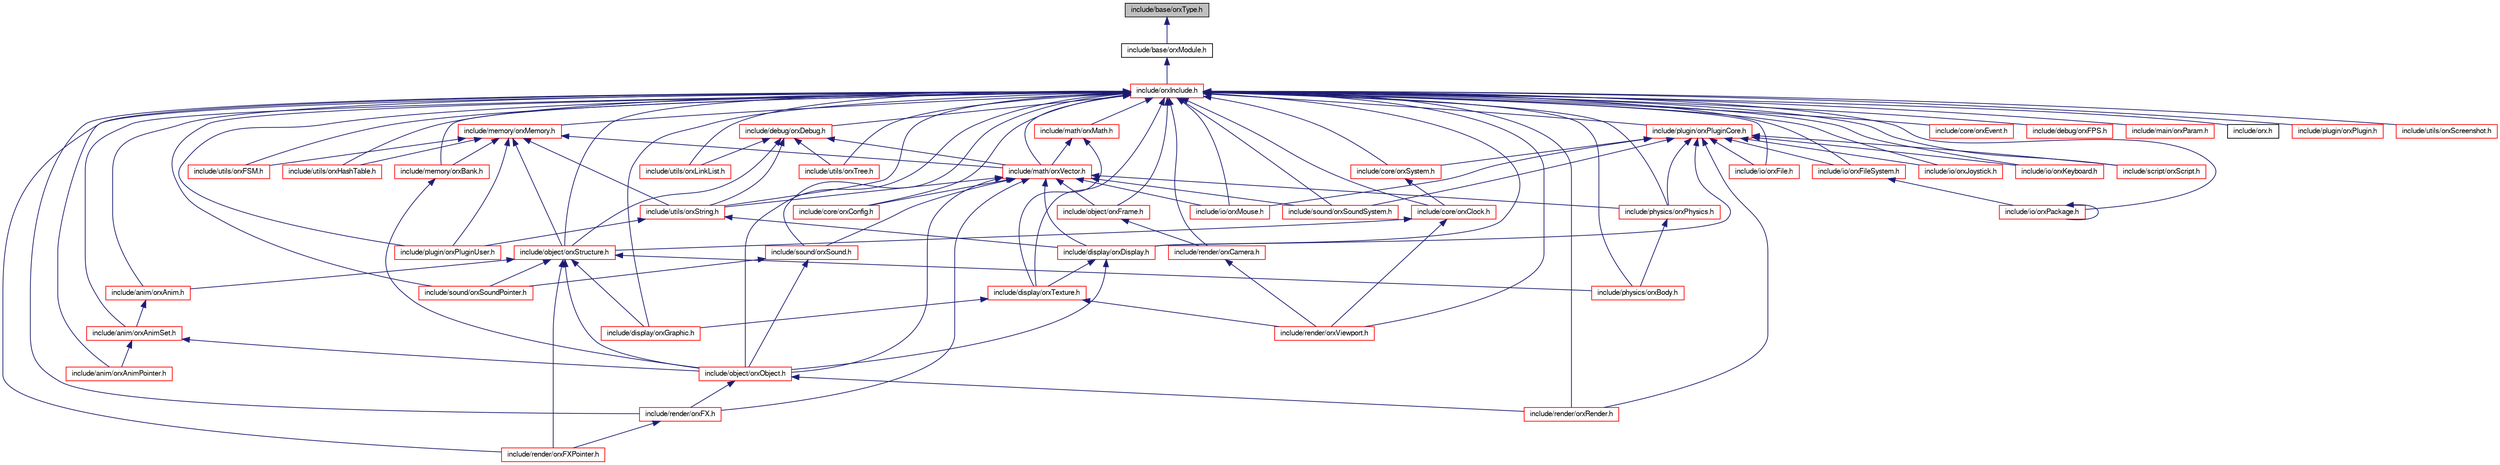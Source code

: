 digraph G
{
  bgcolor="transparent";
  edge [fontname="FreeSans",fontsize=10,labelfontname="FreeSans",labelfontsize=10];
  node [fontname="FreeSans",fontsize=10,shape=record];
  Node1 [label="include/base/orxType.h",height=0.2,width=0.4,color="black", fillcolor="grey75", style="filled" fontcolor="black"];
  Node1 -> Node2 [dir=back,color="midnightblue",fontsize=10,style="solid",fontname="FreeSans"];
  Node2 [label="include/base/orxModule.h",height=0.2,width=0.4,color="black",URL="$orx_module_8h.html"];
  Node2 -> Node3 [dir=back,color="midnightblue",fontsize=10,style="solid",fontname="FreeSans"];
  Node3 [label="include/orxInclude.h",height=0.2,width=0.4,color="red",URL="$orx_include_8h.html"];
  Node3 -> Node4 [dir=back,color="midnightblue",fontsize=10,style="solid",fontname="FreeSans"];
  Node4 [label="include/anim/orxAnim.h",height=0.2,width=0.4,color="red",URL="$orx_anim_8h.html"];
  Node4 -> Node5 [dir=back,color="midnightblue",fontsize=10,style="solid",fontname="FreeSans"];
  Node5 [label="include/anim/orxAnimSet.h",height=0.2,width=0.4,color="red",URL="$orx_anim_set_8h.html"];
  Node5 -> Node6 [dir=back,color="midnightblue",fontsize=10,style="solid",fontname="FreeSans"];
  Node6 [label="include/anim/orxAnimPointer.h",height=0.2,width=0.4,color="red",URL="$orx_anim_pointer_8h.html"];
  Node5 -> Node7 [dir=back,color="midnightblue",fontsize=10,style="solid",fontname="FreeSans"];
  Node7 [label="include/object/orxObject.h",height=0.2,width=0.4,color="red",URL="$orx_object_8h.html"];
  Node7 -> Node8 [dir=back,color="midnightblue",fontsize=10,style="solid",fontname="FreeSans"];
  Node8 [label="include/render/orxFX.h",height=0.2,width=0.4,color="red",URL="$orx_f_x_8h.html"];
  Node8 -> Node9 [dir=back,color="midnightblue",fontsize=10,style="solid",fontname="FreeSans"];
  Node9 [label="include/render/orxFXPointer.h",height=0.2,width=0.4,color="red",URL="$orx_f_x_pointer_8h.html"];
  Node7 -> Node10 [dir=back,color="midnightblue",fontsize=10,style="solid",fontname="FreeSans"];
  Node10 [label="include/render/orxRender.h",height=0.2,width=0.4,color="red",URL="$orx_render_8h.html"];
  Node3 -> Node6 [dir=back,color="midnightblue",fontsize=10,style="solid",fontname="FreeSans"];
  Node3 -> Node5 [dir=back,color="midnightblue",fontsize=10,style="solid",fontname="FreeSans"];
  Node3 -> Node11 [dir=back,color="midnightblue",fontsize=10,style="solid",fontname="FreeSans"];
  Node11 [label="include/core/orxClock.h",height=0.2,width=0.4,color="red",URL="$orx_clock_8h.html"];
  Node11 -> Node12 [dir=back,color="midnightblue",fontsize=10,style="solid",fontname="FreeSans"];
  Node12 [label="include/object/orxStructure.h",height=0.2,width=0.4,color="red",URL="$orx_structure_8h.html"];
  Node12 -> Node4 [dir=back,color="midnightblue",fontsize=10,style="solid",fontname="FreeSans"];
  Node12 -> Node13 [dir=back,color="midnightblue",fontsize=10,style="solid",fontname="FreeSans"];
  Node13 [label="include/display/orxGraphic.h",height=0.2,width=0.4,color="red",URL="$orx_graphic_8h.html"];
  Node12 -> Node7 [dir=back,color="midnightblue",fontsize=10,style="solid",fontname="FreeSans"];
  Node12 -> Node14 [dir=back,color="midnightblue",fontsize=10,style="solid",fontname="FreeSans"];
  Node14 [label="include/physics/orxBody.h",height=0.2,width=0.4,color="red",URL="$orx_body_8h.html"];
  Node12 -> Node9 [dir=back,color="midnightblue",fontsize=10,style="solid",fontname="FreeSans"];
  Node12 -> Node15 [dir=back,color="midnightblue",fontsize=10,style="solid",fontname="FreeSans"];
  Node15 [label="include/sound/orxSoundPointer.h",height=0.2,width=0.4,color="red",URL="$orx_sound_pointer_8h.html"];
  Node11 -> Node16 [dir=back,color="midnightblue",fontsize=10,style="solid",fontname="FreeSans"];
  Node16 [label="include/render/orxViewport.h",height=0.2,width=0.4,color="red",URL="$orx_viewport_8h.html"];
  Node3 -> Node17 [dir=back,color="midnightblue",fontsize=10,style="solid",fontname="FreeSans"];
  Node17 [label="include/core/orxConfig.h",height=0.2,width=0.4,color="red",URL="$orx_config_8h.html"];
  Node3 -> Node18 [dir=back,color="midnightblue",fontsize=10,style="solid",fontname="FreeSans"];
  Node18 [label="include/core/orxEvent.h",height=0.2,width=0.4,color="red",URL="$orx_event_8h.html"];
  Node3 -> Node19 [dir=back,color="midnightblue",fontsize=10,style="solid",fontname="FreeSans"];
  Node19 [label="include/core/orxSystem.h",height=0.2,width=0.4,color="red",URL="$orx_system_8h.html"];
  Node19 -> Node11 [dir=back,color="midnightblue",fontsize=10,style="solid",fontname="FreeSans"];
  Node3 -> Node20 [dir=back,color="midnightblue",fontsize=10,style="solid",fontname="FreeSans"];
  Node20 [label="include/debug/orxDebug.h",height=0.2,width=0.4,color="red",URL="$orx_debug_8h.html"];
  Node20 -> Node21 [dir=back,color="midnightblue",fontsize=10,style="solid",fontname="FreeSans"];
  Node21 [label="include/math/orxVector.h",height=0.2,width=0.4,color="red",URL="$orx_vector_8h.html"];
  Node21 -> Node17 [dir=back,color="midnightblue",fontsize=10,style="solid",fontname="FreeSans"];
  Node21 -> Node22 [dir=back,color="midnightblue",fontsize=10,style="solid",fontname="FreeSans"];
  Node22 [label="include/display/orxDisplay.h",height=0.2,width=0.4,color="red",URL="$orx_display_8h.html"];
  Node22 -> Node23 [dir=back,color="midnightblue",fontsize=10,style="solid",fontname="FreeSans"];
  Node23 [label="include/display/orxTexture.h",height=0.2,width=0.4,color="red",URL="$orx_texture_8h.html"];
  Node23 -> Node13 [dir=back,color="midnightblue",fontsize=10,style="solid",fontname="FreeSans"];
  Node23 -> Node16 [dir=back,color="midnightblue",fontsize=10,style="solid",fontname="FreeSans"];
  Node22 -> Node7 [dir=back,color="midnightblue",fontsize=10,style="solid",fontname="FreeSans"];
  Node21 -> Node24 [dir=back,color="midnightblue",fontsize=10,style="solid",fontname="FreeSans"];
  Node24 [label="include/io/orxMouse.h",height=0.2,width=0.4,color="red",URL="$orx_mouse_8h.html"];
  Node21 -> Node25 [dir=back,color="midnightblue",fontsize=10,style="solid",fontname="FreeSans"];
  Node25 [label="include/object/orxFrame.h",height=0.2,width=0.4,color="red",URL="$orx_frame_8h.html"];
  Node25 -> Node26 [dir=back,color="midnightblue",fontsize=10,style="solid",fontname="FreeSans"];
  Node26 [label="include/render/orxCamera.h",height=0.2,width=0.4,color="red",URL="$orx_camera_8h.html"];
  Node26 -> Node16 [dir=back,color="midnightblue",fontsize=10,style="solid",fontname="FreeSans"];
  Node21 -> Node7 [dir=back,color="midnightblue",fontsize=10,style="solid",fontname="FreeSans"];
  Node21 -> Node27 [dir=back,color="midnightblue",fontsize=10,style="solid",fontname="FreeSans"];
  Node27 [label="include/physics/orxPhysics.h",height=0.2,width=0.4,color="red",URL="$orx_physics_8h.html"];
  Node27 -> Node14 [dir=back,color="midnightblue",fontsize=10,style="solid",fontname="FreeSans"];
  Node21 -> Node8 [dir=back,color="midnightblue",fontsize=10,style="solid",fontname="FreeSans"];
  Node21 -> Node28 [dir=back,color="midnightblue",fontsize=10,style="solid",fontname="FreeSans"];
  Node28 [label="include/sound/orxSound.h",height=0.2,width=0.4,color="red",URL="$orx_sound_8h.html"];
  Node28 -> Node7 [dir=back,color="midnightblue",fontsize=10,style="solid",fontname="FreeSans"];
  Node28 -> Node15 [dir=back,color="midnightblue",fontsize=10,style="solid",fontname="FreeSans"];
  Node21 -> Node29 [dir=back,color="midnightblue",fontsize=10,style="solid",fontname="FreeSans"];
  Node29 [label="include/sound/orxSoundSystem.h",height=0.2,width=0.4,color="red",URL="$orx_sound_system_8h.html"];
  Node21 -> Node30 [dir=back,color="midnightblue",fontsize=10,style="solid",fontname="FreeSans"];
  Node30 [label="include/utils/orxString.h",height=0.2,width=0.4,color="red",URL="$orx_string_8h.html"];
  Node30 -> Node22 [dir=back,color="midnightblue",fontsize=10,style="solid",fontname="FreeSans"];
  Node30 -> Node31 [dir=back,color="midnightblue",fontsize=10,style="solid",fontname="FreeSans"];
  Node31 [label="include/plugin/orxPluginUser.h",height=0.2,width=0.4,color="red",URL="$orx_plugin_user_8h.html"];
  Node20 -> Node12 [dir=back,color="midnightblue",fontsize=10,style="solid",fontname="FreeSans"];
  Node20 -> Node32 [dir=back,color="midnightblue",fontsize=10,style="solid",fontname="FreeSans"];
  Node32 [label="include/utils/orxLinkList.h",height=0.2,width=0.4,color="red",URL="$orx_link_list_8h.html"];
  Node20 -> Node30 [dir=back,color="midnightblue",fontsize=10,style="solid",fontname="FreeSans"];
  Node20 -> Node33 [dir=back,color="midnightblue",fontsize=10,style="solid",fontname="FreeSans"];
  Node33 [label="include/utils/orxTree.h",height=0.2,width=0.4,color="red",URL="$orx_tree_8h.html"];
  Node3 -> Node34 [dir=back,color="midnightblue",fontsize=10,style="solid",fontname="FreeSans"];
  Node34 [label="include/debug/orxFPS.h",height=0.2,width=0.4,color="red",URL="$orx_f_p_s_8h.html"];
  Node3 -> Node22 [dir=back,color="midnightblue",fontsize=10,style="solid",fontname="FreeSans"];
  Node3 -> Node13 [dir=back,color="midnightblue",fontsize=10,style="solid",fontname="FreeSans"];
  Node3 -> Node23 [dir=back,color="midnightblue",fontsize=10,style="solid",fontname="FreeSans"];
  Node3 -> Node35 [dir=back,color="midnightblue",fontsize=10,style="solid",fontname="FreeSans"];
  Node35 [label="include/io/orxFile.h",height=0.2,width=0.4,color="red",URL="$orx_file_8h.html"];
  Node3 -> Node36 [dir=back,color="midnightblue",fontsize=10,style="solid",fontname="FreeSans"];
  Node36 [label="include/io/orxFileSystem.h",height=0.2,width=0.4,color="red",URL="$orx_file_system_8h.html"];
  Node36 -> Node37 [dir=back,color="midnightblue",fontsize=10,style="solid",fontname="FreeSans"];
  Node37 [label="include/io/orxPackage.h",height=0.2,width=0.4,color="red",URL="$orx_package_8h.html"];
  Node37 -> Node37 [dir=back,color="midnightblue",fontsize=10,style="solid",fontname="FreeSans"];
  Node3 -> Node38 [dir=back,color="midnightblue",fontsize=10,style="solid",fontname="FreeSans"];
  Node38 [label="include/io/orxJoystick.h",height=0.2,width=0.4,color="red",URL="$orx_joystick_8h.html"];
  Node3 -> Node39 [dir=back,color="midnightblue",fontsize=10,style="solid",fontname="FreeSans"];
  Node39 [label="include/io/orxKeyboard.h",height=0.2,width=0.4,color="red",URL="$orx_keyboard_8h.html"];
  Node3 -> Node24 [dir=back,color="midnightblue",fontsize=10,style="solid",fontname="FreeSans"];
  Node3 -> Node37 [dir=back,color="midnightblue",fontsize=10,style="solid",fontname="FreeSans"];
  Node3 -> Node40 [dir=back,color="midnightblue",fontsize=10,style="solid",fontname="FreeSans"];
  Node40 [label="include/main/orxParam.h",height=0.2,width=0.4,color="red",URL="$orx_param_8h.html"];
  Node3 -> Node41 [dir=back,color="midnightblue",fontsize=10,style="solid",fontname="FreeSans"];
  Node41 [label="include/math/orxMath.h",height=0.2,width=0.4,color="red",URL="$orx_math_8h.html"];
  Node41 -> Node23 [dir=back,color="midnightblue",fontsize=10,style="solid",fontname="FreeSans"];
  Node41 -> Node21 [dir=back,color="midnightblue",fontsize=10,style="solid",fontname="FreeSans"];
  Node3 -> Node21 [dir=back,color="midnightblue",fontsize=10,style="solid",fontname="FreeSans"];
  Node3 -> Node42 [dir=back,color="midnightblue",fontsize=10,style="solid",fontname="FreeSans"];
  Node42 [label="include/memory/orxBank.h",height=0.2,width=0.4,color="red",URL="$orx_bank_8h.html"];
  Node42 -> Node7 [dir=back,color="midnightblue",fontsize=10,style="solid",fontname="FreeSans"];
  Node3 -> Node43 [dir=back,color="midnightblue",fontsize=10,style="solid",fontname="FreeSans"];
  Node43 [label="include/memory/orxMemory.h",height=0.2,width=0.4,color="red",URL="$orx_memory_8h.html"];
  Node43 -> Node21 [dir=back,color="midnightblue",fontsize=10,style="solid",fontname="FreeSans"];
  Node43 -> Node42 [dir=back,color="midnightblue",fontsize=10,style="solid",fontname="FreeSans"];
  Node43 -> Node12 [dir=back,color="midnightblue",fontsize=10,style="solid",fontname="FreeSans"];
  Node43 -> Node31 [dir=back,color="midnightblue",fontsize=10,style="solid",fontname="FreeSans"];
  Node43 -> Node44 [dir=back,color="midnightblue",fontsize=10,style="solid",fontname="FreeSans"];
  Node44 [label="include/utils/orxFSM.h",height=0.2,width=0.4,color="red",URL="$orx_f_s_m_8h.html"];
  Node43 -> Node45 [dir=back,color="midnightblue",fontsize=10,style="solid",fontname="FreeSans"];
  Node45 [label="include/utils/orxHashTable.h",height=0.2,width=0.4,color="red",URL="$orx_hash_table_8h.html"];
  Node43 -> Node30 [dir=back,color="midnightblue",fontsize=10,style="solid",fontname="FreeSans"];
  Node3 -> Node25 [dir=back,color="midnightblue",fontsize=10,style="solid",fontname="FreeSans"];
  Node3 -> Node7 [dir=back,color="midnightblue",fontsize=10,style="solid",fontname="FreeSans"];
  Node3 -> Node12 [dir=back,color="midnightblue",fontsize=10,style="solid",fontname="FreeSans"];
  Node3 -> Node46 [dir=back,color="midnightblue",fontsize=10,style="solid",fontname="FreeSans"];
  Node46 [label="include/orx.h",height=0.2,width=0.4,color="black",URL="$orx_8h.html"];
  Node3 -> Node47 [dir=back,color="midnightblue",fontsize=10,style="solid",fontname="FreeSans"];
  Node47 [label="include/plugin/orxPlugin.h",height=0.2,width=0.4,color="red",URL="$orx_plugin_8h.html"];
  Node3 -> Node48 [dir=back,color="midnightblue",fontsize=10,style="solid",fontname="FreeSans"];
  Node48 [label="include/plugin/orxPluginCore.h",height=0.2,width=0.4,color="red",URL="$orx_plugin_core_8h.html"];
  Node48 -> Node19 [dir=back,color="midnightblue",fontsize=10,style="solid",fontname="FreeSans"];
  Node48 -> Node22 [dir=back,color="midnightblue",fontsize=10,style="solid",fontname="FreeSans"];
  Node48 -> Node35 [dir=back,color="midnightblue",fontsize=10,style="solid",fontname="FreeSans"];
  Node48 -> Node36 [dir=back,color="midnightblue",fontsize=10,style="solid",fontname="FreeSans"];
  Node48 -> Node38 [dir=back,color="midnightblue",fontsize=10,style="solid",fontname="FreeSans"];
  Node48 -> Node39 [dir=back,color="midnightblue",fontsize=10,style="solid",fontname="FreeSans"];
  Node48 -> Node24 [dir=back,color="midnightblue",fontsize=10,style="solid",fontname="FreeSans"];
  Node48 -> Node27 [dir=back,color="midnightblue",fontsize=10,style="solid",fontname="FreeSans"];
  Node48 -> Node10 [dir=back,color="midnightblue",fontsize=10,style="solid",fontname="FreeSans"];
  Node48 -> Node49 [dir=back,color="midnightblue",fontsize=10,style="solid",fontname="FreeSans"];
  Node49 [label="include/script/orxScript.h",height=0.2,width=0.4,color="red",URL="$orx_script_8h.html"];
  Node48 -> Node29 [dir=back,color="midnightblue",fontsize=10,style="solid",fontname="FreeSans"];
  Node3 -> Node31 [dir=back,color="midnightblue",fontsize=10,style="solid",fontname="FreeSans"];
  Node3 -> Node14 [dir=back,color="midnightblue",fontsize=10,style="solid",fontname="FreeSans"];
  Node3 -> Node27 [dir=back,color="midnightblue",fontsize=10,style="solid",fontname="FreeSans"];
  Node3 -> Node26 [dir=back,color="midnightblue",fontsize=10,style="solid",fontname="FreeSans"];
  Node3 -> Node8 [dir=back,color="midnightblue",fontsize=10,style="solid",fontname="FreeSans"];
  Node3 -> Node9 [dir=back,color="midnightblue",fontsize=10,style="solid",fontname="FreeSans"];
  Node3 -> Node10 [dir=back,color="midnightblue",fontsize=10,style="solid",fontname="FreeSans"];
  Node3 -> Node16 [dir=back,color="midnightblue",fontsize=10,style="solid",fontname="FreeSans"];
  Node3 -> Node49 [dir=back,color="midnightblue",fontsize=10,style="solid",fontname="FreeSans"];
  Node3 -> Node28 [dir=back,color="midnightblue",fontsize=10,style="solid",fontname="FreeSans"];
  Node3 -> Node15 [dir=back,color="midnightblue",fontsize=10,style="solid",fontname="FreeSans"];
  Node3 -> Node29 [dir=back,color="midnightblue",fontsize=10,style="solid",fontname="FreeSans"];
  Node3 -> Node44 [dir=back,color="midnightblue",fontsize=10,style="solid",fontname="FreeSans"];
  Node3 -> Node45 [dir=back,color="midnightblue",fontsize=10,style="solid",fontname="FreeSans"];
  Node3 -> Node32 [dir=back,color="midnightblue",fontsize=10,style="solid",fontname="FreeSans"];
  Node3 -> Node50 [dir=back,color="midnightblue",fontsize=10,style="solid",fontname="FreeSans"];
  Node50 [label="include/utils/orxScreenshot.h",height=0.2,width=0.4,color="red",URL="$orx_screenshot_8h.html"];
  Node3 -> Node30 [dir=back,color="midnightblue",fontsize=10,style="solid",fontname="FreeSans"];
  Node3 -> Node33 [dir=back,color="midnightblue",fontsize=10,style="solid",fontname="FreeSans"];
}
